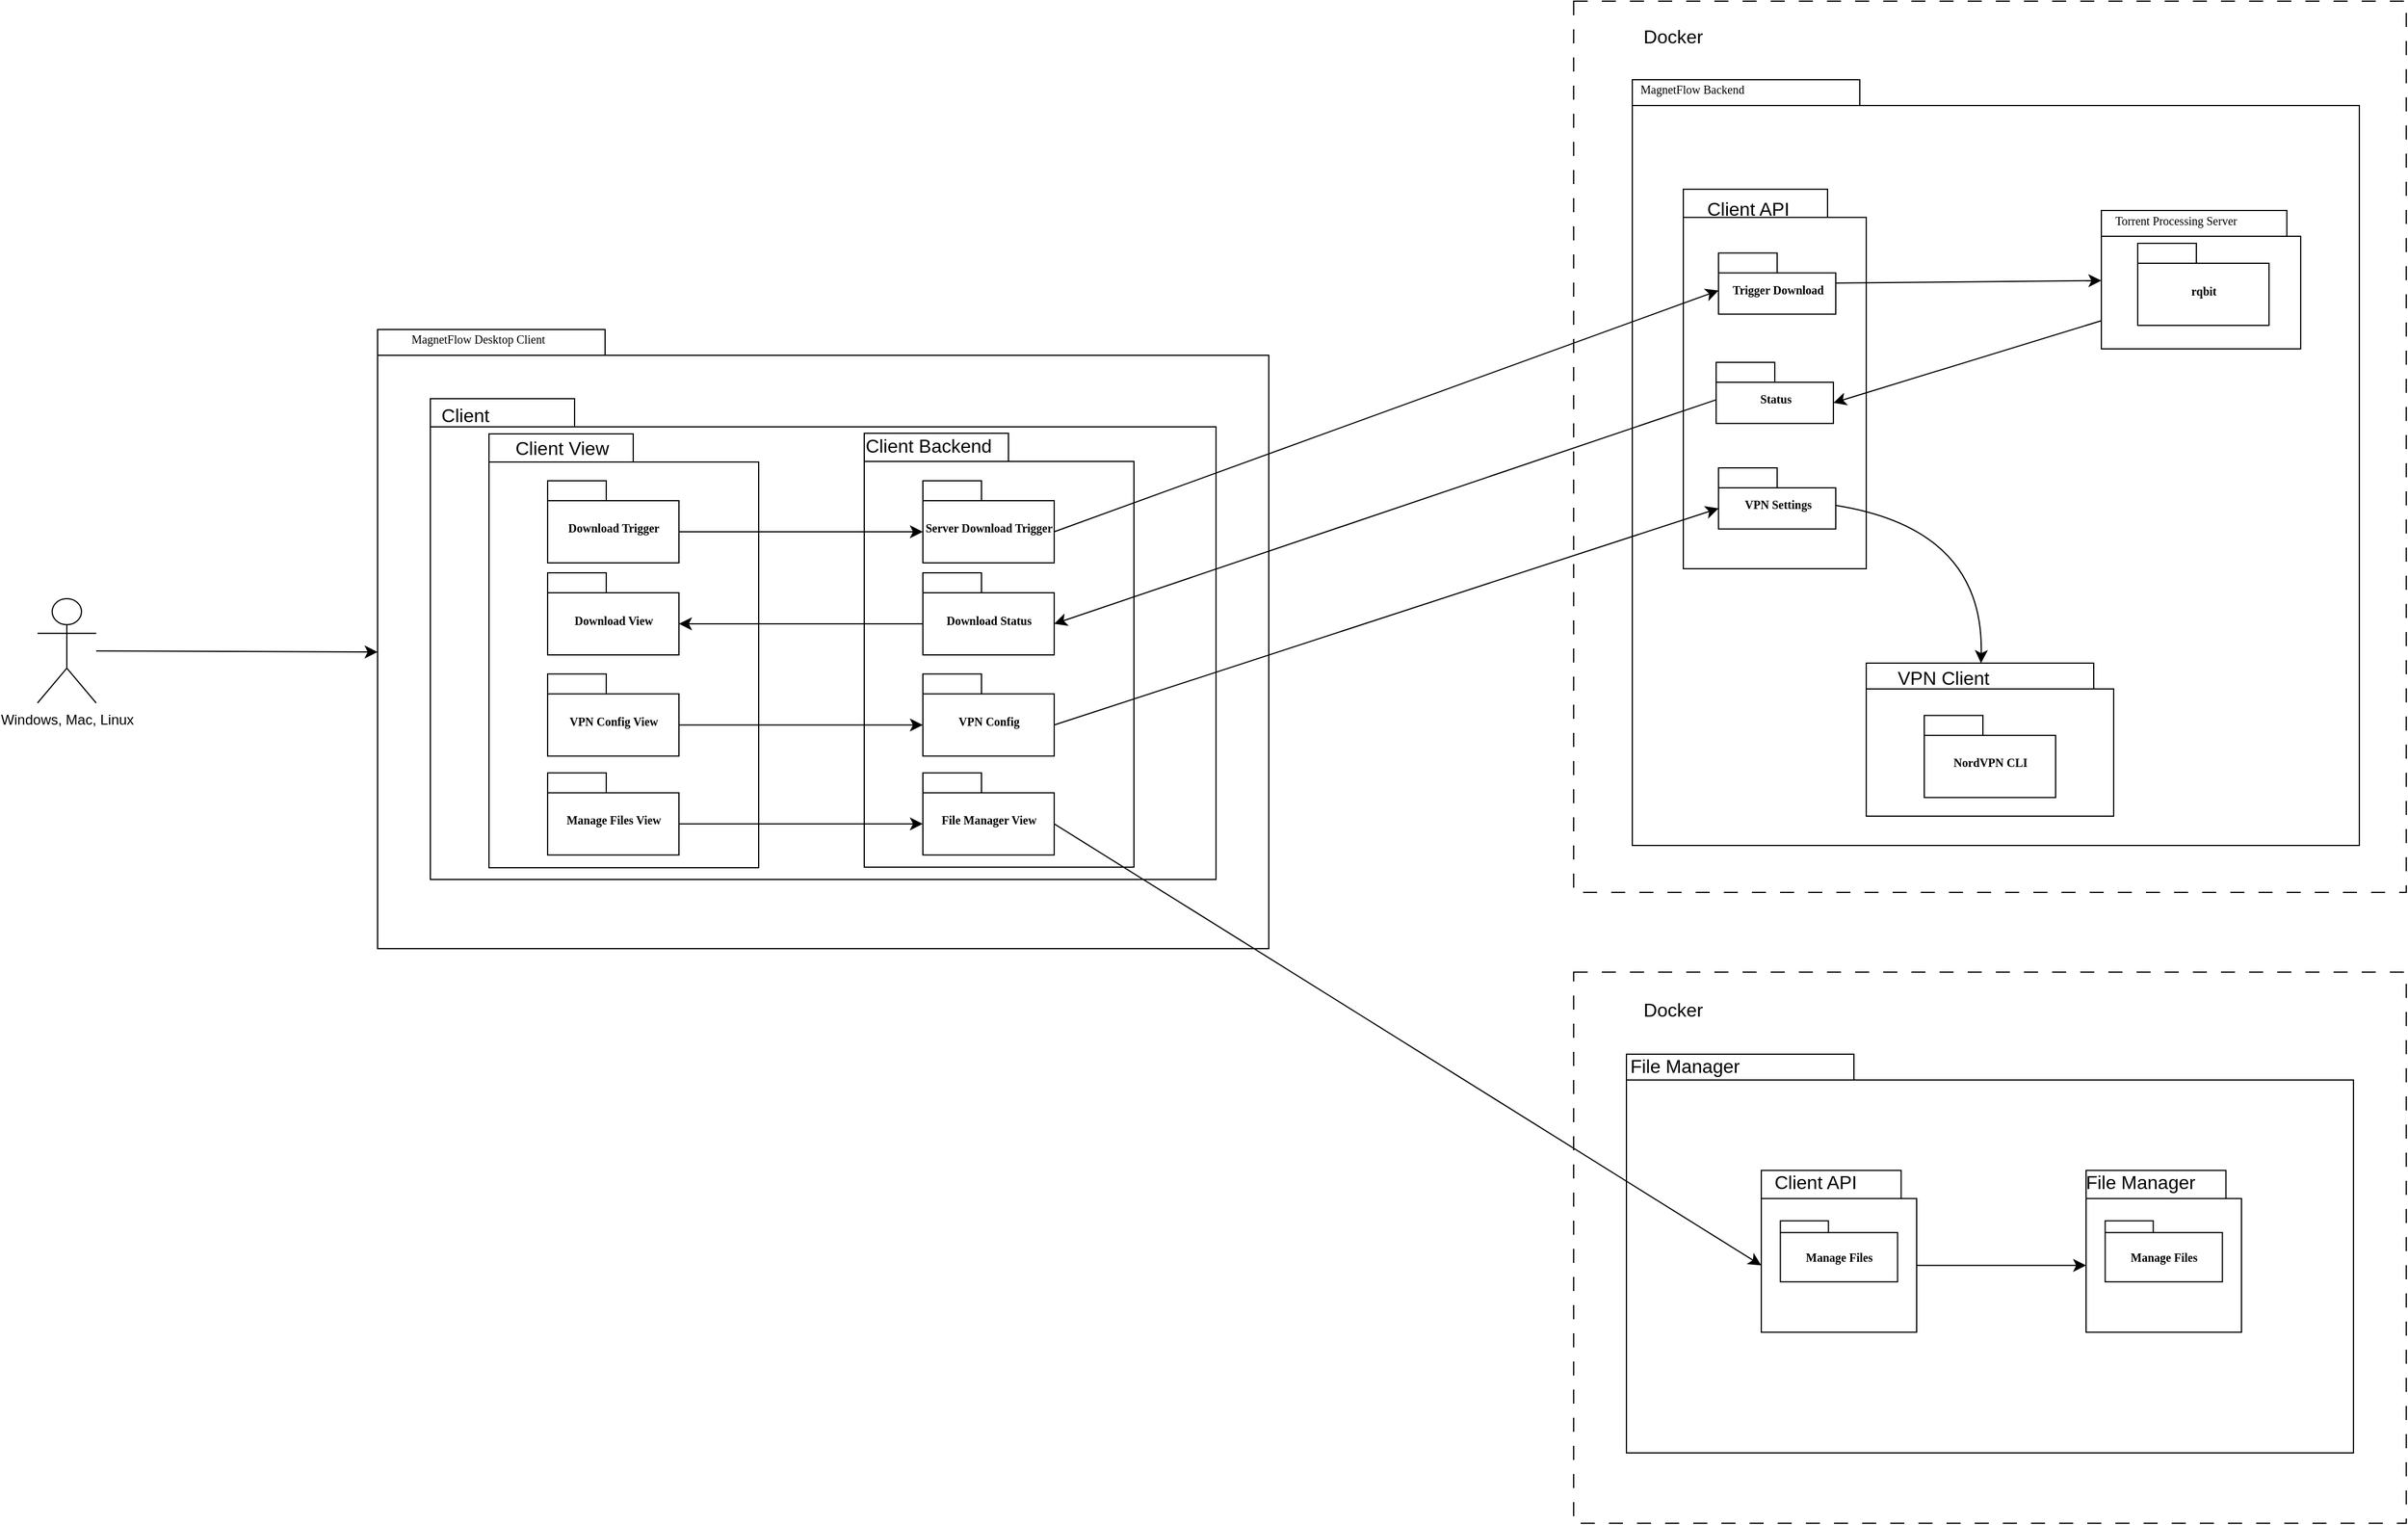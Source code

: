 <mxfile version="24.8.1">
  <diagram name="Page-1" id="b5b7bab2-c9e2-2cf4-8b2a-24fd1a2a6d21">
    <mxGraphModel dx="2571" dy="1489" grid="1" gridSize="10" guides="1" tooltips="1" connect="1" arrows="1" fold="1" page="1" pageScale="1" pageWidth="827" pageHeight="1169" background="none" math="0" shadow="0">
      <root>
        <mxCell id="0" />
        <mxCell id="1" parent="0" />
        <mxCell id="LKrqUksjtfpbfaQi8cBN-6" value="" style="rounded=0;whiteSpace=wrap;html=1;dashed=1;dashPattern=12 12;" vertex="1" parent="1">
          <mxGeometry x="1550" y="12" width="710" height="760" as="geometry" />
        </mxCell>
        <mxCell id="LKrqUksjtfpbfaQi8cBN-34" value="" style="shape=folder;fontStyle=1;spacingTop=10;tabWidth=194;tabHeight=22;tabPosition=left;html=1;rounded=0;shadow=0;comic=0;labelBackgroundColor=none;strokeWidth=1;fillColor=none;fontFamily=Verdana;fontSize=10;align=center;" vertex="1" parent="1">
          <mxGeometry x="1600" y="79" width="620" height="653" as="geometry" />
        </mxCell>
        <mxCell id="6e0c8c40b5770093-72" value="" style="shape=folder;fontStyle=1;spacingTop=10;tabWidth=194;tabHeight=22;tabPosition=left;html=1;rounded=0;shadow=0;comic=0;labelBackgroundColor=none;strokeWidth=1;fillColor=none;fontFamily=Verdana;fontSize=10;align=center;" parent="1" vertex="1">
          <mxGeometry x="530" y="292" width="760" height="528" as="geometry" />
        </mxCell>
        <mxCell id="LKrqUksjtfpbfaQi8cBN-36" value="" style="shape=folder;fontStyle=1;spacingTop=10;tabWidth=123;tabHeight=24;tabPosition=left;html=1;rounded=0;shadow=0;comic=0;labelBackgroundColor=none;strokeColor=#000000;strokeWidth=1;fillColor=#ffffff;fontFamily=Verdana;fontSize=10;fontColor=#000000;align=center;" vertex="1" parent="1">
          <mxGeometry x="575" y="351" width="670" height="410" as="geometry" />
        </mxCell>
        <mxCell id="6e0c8c40b5770093-33" value="" style="shape=folder;fontStyle=1;spacingTop=10;tabWidth=123;tabHeight=24;tabPosition=left;html=1;rounded=0;shadow=0;comic=0;labelBackgroundColor=none;strokeColor=#000000;strokeWidth=1;fillColor=#ffffff;fontFamily=Verdana;fontSize=10;fontColor=#000000;align=center;" parent="1" vertex="1">
          <mxGeometry x="625" y="381" width="230" height="370" as="geometry" />
        </mxCell>
        <mxCell id="6e0c8c40b5770093-42" value="Download Trigger" style="shape=folder;fontStyle=1;spacingTop=10;tabWidth=50;tabHeight=17;tabPosition=left;html=1;rounded=0;shadow=0;comic=0;labelBackgroundColor=none;strokeColor=#000000;strokeWidth=1;fillColor=#ffffff;fontFamily=Verdana;fontSize=10;fontColor=#000000;align=center;" parent="1" vertex="1">
          <mxGeometry x="675" y="421" width="112" height="70" as="geometry" />
        </mxCell>
        <mxCell id="6e0c8c40b5770093-73" value="MagnetFlow Desktop Client" style="text;html=1;align=left;verticalAlign=top;spacingTop=-4;fontSize=10;fontFamily=Verdana" parent="1" vertex="1">
          <mxGeometry x="556.5" y="292" width="130" height="20" as="geometry" />
        </mxCell>
        <mxCell id="LKrqUksjtfpbfaQi8cBN-2" value="Torrent Processing Server" style="text;html=1;align=left;verticalAlign=top;spacingTop=-4;fontSize=10;fontFamily=Verdana" vertex="1" parent="1">
          <mxGeometry x="2010" y="190.5" width="130" height="20" as="geometry" />
        </mxCell>
        <mxCell id="LKrqUksjtfpbfaQi8cBN-4" value="" style="shape=folder;fontStyle=1;spacingTop=10;tabWidth=194;tabHeight=22;tabPosition=left;html=1;rounded=0;shadow=0;comic=0;labelBackgroundColor=none;strokeWidth=1;fillColor=none;fontFamily=Verdana;fontSize=10;align=center;" vertex="1" parent="1">
          <mxGeometry x="2000" y="190.5" width="170" height="118" as="geometry" />
        </mxCell>
        <mxCell id="LKrqUksjtfpbfaQi8cBN-7" value="&lt;div&gt;Docker&lt;/div&gt;" style="text;html=1;align=center;verticalAlign=middle;whiteSpace=wrap;rounded=0;fontSize=16;" vertex="1" parent="1">
          <mxGeometry x="1604.5" y="26.75" width="60" height="30" as="geometry" />
        </mxCell>
        <mxCell id="LKrqUksjtfpbfaQi8cBN-9" value="" style="shape=folder;fontStyle=1;spacingTop=10;tabWidth=194;tabHeight=22;tabPosition=left;html=1;rounded=0;shadow=0;comic=0;labelBackgroundColor=none;strokeWidth=1;fillColor=none;fontFamily=Verdana;fontSize=10;align=center;" vertex="1" parent="1">
          <mxGeometry x="1799.5" y="576.5" width="211" height="130.5" as="geometry" />
        </mxCell>
        <mxCell id="LKrqUksjtfpbfaQi8cBN-15" value="NordVPN CLI" style="shape=folder;fontStyle=1;spacingTop=10;tabWidth=50;tabHeight=17;tabPosition=left;html=1;rounded=0;shadow=0;comic=0;labelBackgroundColor=none;strokeWidth=1;fontFamily=Verdana;fontSize=10;align=center;" vertex="1" parent="1">
          <mxGeometry x="1849" y="621.07" width="112" height="70" as="geometry" />
        </mxCell>
        <mxCell id="LKrqUksjtfpbfaQi8cBN-17" value="VPN Client" style="text;html=1;align=center;verticalAlign=middle;whiteSpace=wrap;rounded=0;fontSize=16;" vertex="1" parent="1">
          <mxGeometry x="1799.5" y="576.5" width="130.5" height="25.25" as="geometry" />
        </mxCell>
        <mxCell id="LKrqUksjtfpbfaQi8cBN-19" value="" style="group" vertex="1" connectable="0" parent="1">
          <mxGeometry x="1643.5" y="139" width="156" height="357" as="geometry" />
        </mxCell>
        <mxCell id="LKrqUksjtfpbfaQi8cBN-20" value="" style="group" vertex="1" connectable="0" parent="LKrqUksjtfpbfaQi8cBN-19">
          <mxGeometry width="156" height="357" as="geometry" />
        </mxCell>
        <mxCell id="LKrqUksjtfpbfaQi8cBN-21" value="" style="shape=folder;fontStyle=1;spacingTop=10;tabWidth=123;tabHeight=24;tabPosition=left;html=1;rounded=0;shadow=0;comic=0;labelBackgroundColor=none;strokeWidth=1;fontFamily=Verdana;fontSize=10;align=center;" vertex="1" parent="LKrqUksjtfpbfaQi8cBN-20">
          <mxGeometry y="33.313" width="156" height="323.687" as="geometry" />
        </mxCell>
        <mxCell id="LKrqUksjtfpbfaQi8cBN-23" value="Trigger Download" style="shape=folder;fontStyle=1;spacingTop=10;tabWidth=50;tabHeight=17;tabPosition=left;html=1;rounded=0;shadow=0;comic=0;labelBackgroundColor=none;strokeWidth=1;fontFamily=Verdana;fontSize=10;align=center;" vertex="1" parent="LKrqUksjtfpbfaQi8cBN-20">
          <mxGeometry x="30.02" y="87.79" width="99.98" height="52.068" as="geometry" />
        </mxCell>
        <mxCell id="LKrqUksjtfpbfaQi8cBN-24" value="Status" style="shape=folder;fontStyle=1;spacingTop=10;tabWidth=50;tabHeight=17;tabPosition=left;html=1;rounded=0;shadow=0;comic=0;labelBackgroundColor=none;strokeWidth=1;fontFamily=Verdana;fontSize=10;align=center;" vertex="1" parent="LKrqUksjtfpbfaQi8cBN-20">
          <mxGeometry x="28.01" y="181.002" width="99.98" height="52.068" as="geometry" />
        </mxCell>
        <mxCell id="LKrqUksjtfpbfaQi8cBN-25" value="VPN Settings" style="shape=folder;fontStyle=1;spacingTop=10;tabWidth=50;tabHeight=17;tabPosition=left;html=1;rounded=0;shadow=0;comic=0;labelBackgroundColor=none;strokeWidth=1;fontFamily=Verdana;fontSize=10;align=center;" vertex="1" parent="LKrqUksjtfpbfaQi8cBN-20">
          <mxGeometry x="30.02" y="271.002" width="99.98" height="52.068" as="geometry" />
        </mxCell>
        <mxCell id="LKrqUksjtfpbfaQi8cBN-27" value="Client API" style="text;html=1;align=center;verticalAlign=middle;whiteSpace=wrap;rounded=0;fontSize=16;" vertex="1" parent="LKrqUksjtfpbfaQi8cBN-20">
          <mxGeometry x="-20" y="33.313" width="150" height="33.313" as="geometry" />
        </mxCell>
        <mxCell id="LKrqUksjtfpbfaQi8cBN-29" value="" style="edgeStyle=none;curved=1;rounded=0;orthogonalLoop=1;jettySize=auto;html=1;fontSize=12;startSize=8;endSize=8;" edge="1" parent="1" source="LKrqUksjtfpbfaQi8cBN-23" target="LKrqUksjtfpbfaQi8cBN-4">
          <mxGeometry relative="1" as="geometry" />
        </mxCell>
        <mxCell id="LKrqUksjtfpbfaQi8cBN-31" style="edgeStyle=none;curved=1;rounded=0;orthogonalLoop=1;jettySize=auto;html=1;exitX=0;exitY=0;exitDx=99.98;exitDy=31.945;exitPerimeter=0;fontSize=12;startSize=8;endSize=8;entryX=0.75;entryY=0;entryDx=0;entryDy=0;" edge="1" parent="1" source="LKrqUksjtfpbfaQi8cBN-25" target="LKrqUksjtfpbfaQi8cBN-17">
          <mxGeometry relative="1" as="geometry">
            <Array as="points">
              <mxPoint x="1900" y="462" />
            </Array>
          </mxGeometry>
        </mxCell>
        <mxCell id="LKrqUksjtfpbfaQi8cBN-32" value="rqbit" style="shape=folder;fontStyle=1;spacingTop=10;tabWidth=50;tabHeight=17;tabPosition=left;html=1;rounded=0;shadow=0;comic=0;labelBackgroundColor=none;strokeWidth=1;fontFamily=Verdana;fontSize=10;align=center;" vertex="1" parent="1">
          <mxGeometry x="2031" y="218.5" width="112" height="70" as="geometry" />
        </mxCell>
        <mxCell id="LKrqUksjtfpbfaQi8cBN-35" value="Client View" style="text;html=1;align=center;verticalAlign=middle;whiteSpace=wrap;rounded=0;fontSize=16;" vertex="1" parent="1">
          <mxGeometry x="628.5" y="380.5" width="116.5" height="25.25" as="geometry" />
        </mxCell>
        <mxCell id="LKrqUksjtfpbfaQi8cBN-37" value="Client" style="text;html=1;align=center;verticalAlign=middle;whiteSpace=wrap;rounded=0;fontSize=16;" vertex="1" parent="1">
          <mxGeometry x="575" y="351" width="60" height="28" as="geometry" />
        </mxCell>
        <mxCell id="LKrqUksjtfpbfaQi8cBN-38" value="Download View" style="shape=folder;fontStyle=1;spacingTop=10;tabWidth=50;tabHeight=17;tabPosition=left;html=1;rounded=0;shadow=0;comic=0;labelBackgroundColor=none;strokeColor=#000000;strokeWidth=1;fillColor=#ffffff;fontFamily=Verdana;fontSize=10;fontColor=#000000;align=center;" vertex="1" parent="1">
          <mxGeometry x="675" y="499.5" width="112" height="70" as="geometry" />
        </mxCell>
        <mxCell id="LKrqUksjtfpbfaQi8cBN-39" value="VPN Config View" style="shape=folder;fontStyle=1;spacingTop=10;tabWidth=50;tabHeight=17;tabPosition=left;html=1;rounded=0;shadow=0;comic=0;labelBackgroundColor=none;strokeColor=#000000;strokeWidth=1;fillColor=#ffffff;fontFamily=Verdana;fontSize=10;fontColor=#000000;align=center;" vertex="1" parent="1">
          <mxGeometry x="675" y="585.75" width="112" height="70" as="geometry" />
        </mxCell>
        <mxCell id="LKrqUksjtfpbfaQi8cBN-40" value="Manage Files View" style="shape=folder;fontStyle=1;spacingTop=10;tabWidth=50;tabHeight=17;tabPosition=left;html=1;rounded=0;shadow=0;comic=0;labelBackgroundColor=none;strokeColor=#000000;strokeWidth=1;fillColor=#ffffff;fontFamily=Verdana;fontSize=10;fontColor=#000000;align=center;" vertex="1" parent="1">
          <mxGeometry x="675" y="670.07" width="112" height="70" as="geometry" />
        </mxCell>
        <mxCell id="LKrqUksjtfpbfaQi8cBN-41" value="" style="shape=folder;fontStyle=1;spacingTop=10;tabWidth=123;tabHeight=24;tabPosition=left;html=1;rounded=0;shadow=0;comic=0;labelBackgroundColor=none;strokeColor=#000000;strokeWidth=1;fillColor=#ffffff;fontFamily=Verdana;fontSize=10;fontColor=#000000;align=center;" vertex="1" parent="1">
          <mxGeometry x="945" y="380.5" width="230" height="370" as="geometry" />
        </mxCell>
        <mxCell id="LKrqUksjtfpbfaQi8cBN-42" value="Client Backend" style="text;html=1;align=center;verticalAlign=middle;whiteSpace=wrap;rounded=0;fontSize=16;" vertex="1" parent="1">
          <mxGeometry x="945" y="375.75" width="110" height="30" as="geometry" />
        </mxCell>
        <mxCell id="LKrqUksjtfpbfaQi8cBN-43" value="MagnetFlow Backend" style="text;html=1;align=left;verticalAlign=top;spacingTop=-4;fontSize=10;fontFamily=Verdana" vertex="1" parent="1">
          <mxGeometry x="1604.5" y="79" width="130" height="20" as="geometry" />
        </mxCell>
        <mxCell id="LKrqUksjtfpbfaQi8cBN-44" value="Server Download Trigger" style="shape=folder;fontStyle=1;spacingTop=10;tabWidth=50;tabHeight=17;tabPosition=left;html=1;rounded=0;shadow=0;comic=0;labelBackgroundColor=none;strokeColor=#000000;strokeWidth=1;fillColor=#ffffff;fontFamily=Verdana;fontSize=10;fontColor=#000000;align=center;" vertex="1" parent="1">
          <mxGeometry x="995" y="421" width="112" height="70" as="geometry" />
        </mxCell>
        <mxCell id="LKrqUksjtfpbfaQi8cBN-45" style="edgeStyle=none;curved=1;rounded=0;orthogonalLoop=1;jettySize=auto;html=1;exitX=0;exitY=0;exitDx=112;exitDy=43.5;exitPerimeter=0;entryX=0;entryY=0;entryDx=0;entryDy=31.945;entryPerimeter=0;fontSize=12;startSize=8;endSize=8;" edge="1" parent="1" source="LKrqUksjtfpbfaQi8cBN-44" target="LKrqUksjtfpbfaQi8cBN-23">
          <mxGeometry relative="1" as="geometry" />
        </mxCell>
        <mxCell id="LKrqUksjtfpbfaQi8cBN-46" value="Download Status" style="shape=folder;fontStyle=1;spacingTop=10;tabWidth=50;tabHeight=17;tabPosition=left;html=1;rounded=0;shadow=0;comic=0;labelBackgroundColor=none;strokeColor=#000000;strokeWidth=1;fillColor=#ffffff;fontFamily=Verdana;fontSize=10;fontColor=#000000;align=center;" vertex="1" parent="1">
          <mxGeometry x="995" y="499.5" width="112" height="70" as="geometry" />
        </mxCell>
        <mxCell id="LKrqUksjtfpbfaQi8cBN-47" style="edgeStyle=none;curved=1;rounded=0;orthogonalLoop=1;jettySize=auto;html=1;exitX=0;exitY=0;exitDx=0;exitDy=31.945;exitPerimeter=0;entryX=0;entryY=0;entryDx=112;entryDy=43.5;entryPerimeter=0;fontSize=12;startSize=8;endSize=8;" edge="1" parent="1" source="LKrqUksjtfpbfaQi8cBN-24" target="LKrqUksjtfpbfaQi8cBN-46">
          <mxGeometry relative="1" as="geometry" />
        </mxCell>
        <mxCell id="LKrqUksjtfpbfaQi8cBN-49" value="File Manager View" style="shape=folder;fontStyle=1;spacingTop=10;tabWidth=50;tabHeight=17;tabPosition=left;html=1;rounded=0;shadow=0;comic=0;labelBackgroundColor=none;strokeColor=#000000;strokeWidth=1;fillColor=#ffffff;fontFamily=Verdana;fontSize=10;fontColor=#000000;align=center;" vertex="1" parent="1">
          <mxGeometry x="995" y="670.07" width="112" height="70" as="geometry" />
        </mxCell>
        <mxCell id="LKrqUksjtfpbfaQi8cBN-50" style="edgeStyle=none;curved=1;rounded=0;orthogonalLoop=1;jettySize=auto;html=1;exitX=0;exitY=0;exitDx=112;exitDy=43.5;exitPerimeter=0;entryX=0;entryY=0;entryDx=0;entryDy=43.5;entryPerimeter=0;fontSize=12;startSize=8;endSize=8;" edge="1" parent="1" source="LKrqUksjtfpbfaQi8cBN-40" target="LKrqUksjtfpbfaQi8cBN-49">
          <mxGeometry relative="1" as="geometry" />
        </mxCell>
        <mxCell id="LKrqUksjtfpbfaQi8cBN-60" value="" style="rounded=0;whiteSpace=wrap;html=1;dashed=1;dashPattern=12 12;" vertex="1" parent="1">
          <mxGeometry x="1550" y="840" width="710" height="470" as="geometry" />
        </mxCell>
        <mxCell id="LKrqUksjtfpbfaQi8cBN-61" value="&lt;div&gt;Docker&lt;/div&gt;" style="text;html=1;align=center;verticalAlign=middle;whiteSpace=wrap;rounded=0;fontSize=16;" vertex="1" parent="1">
          <mxGeometry x="1604.5" y="856.5" width="60" height="30" as="geometry" />
        </mxCell>
        <mxCell id="LKrqUksjtfpbfaQi8cBN-62" value="" style="shape=folder;fontStyle=1;spacingTop=10;tabWidth=194;tabHeight=22;tabPosition=left;html=1;rounded=0;shadow=0;comic=0;labelBackgroundColor=none;strokeWidth=1;fillColor=none;fontFamily=Verdana;fontSize=10;align=center;" vertex="1" parent="1">
          <mxGeometry x="1595" y="910" width="620" height="340" as="geometry" />
        </mxCell>
        <mxCell id="LKrqUksjtfpbfaQi8cBN-63" value="File Manager" style="text;html=1;align=center;verticalAlign=middle;whiteSpace=wrap;rounded=0;fontSize=16;" vertex="1" parent="1">
          <mxGeometry x="1570" y="910" width="150" height="20" as="geometry" />
        </mxCell>
        <mxCell id="LKrqUksjtfpbfaQi8cBN-64" value="VPN Config" style="shape=folder;fontStyle=1;spacingTop=10;tabWidth=50;tabHeight=17;tabPosition=left;html=1;rounded=0;shadow=0;comic=0;labelBackgroundColor=none;strokeColor=#000000;strokeWidth=1;fillColor=#ffffff;fontFamily=Verdana;fontSize=10;fontColor=#000000;align=center;" vertex="1" parent="1">
          <mxGeometry x="995" y="585.75" width="112" height="70" as="geometry" />
        </mxCell>
        <mxCell id="LKrqUksjtfpbfaQi8cBN-65" style="edgeStyle=none;curved=1;rounded=0;orthogonalLoop=1;jettySize=auto;html=1;exitX=0;exitY=0;exitDx=112;exitDy=43.5;exitPerimeter=0;entryX=0;entryY=0;entryDx=0;entryDy=43.5;entryPerimeter=0;fontSize=12;startSize=8;endSize=8;" edge="1" parent="1" source="LKrqUksjtfpbfaQi8cBN-39" target="LKrqUksjtfpbfaQi8cBN-64">
          <mxGeometry relative="1" as="geometry" />
        </mxCell>
        <mxCell id="LKrqUksjtfpbfaQi8cBN-66" style="edgeStyle=none;curved=1;rounded=0;orthogonalLoop=1;jettySize=auto;html=1;exitX=0;exitY=0;exitDx=0;exitDy=43.5;exitPerimeter=0;entryX=0;entryY=0;entryDx=112;entryDy=43.5;entryPerimeter=0;fontSize=12;startSize=8;endSize=8;" edge="1" parent="1" source="LKrqUksjtfpbfaQi8cBN-46" target="LKrqUksjtfpbfaQi8cBN-38">
          <mxGeometry relative="1" as="geometry" />
        </mxCell>
        <mxCell id="LKrqUksjtfpbfaQi8cBN-67" style="edgeStyle=none;curved=1;rounded=0;orthogonalLoop=1;jettySize=auto;html=1;exitX=0;exitY=0;exitDx=112;exitDy=43.5;exitPerimeter=0;entryX=0;entryY=0;entryDx=0;entryDy=43.5;entryPerimeter=0;fontSize=12;startSize=8;endSize=8;" edge="1" parent="1" source="6e0c8c40b5770093-42" target="LKrqUksjtfpbfaQi8cBN-44">
          <mxGeometry relative="1" as="geometry" />
        </mxCell>
        <mxCell id="LKrqUksjtfpbfaQi8cBN-68" style="edgeStyle=none;curved=1;rounded=0;orthogonalLoop=1;jettySize=auto;html=1;exitX=0;exitY=0;exitDx=0;exitDy=94;exitPerimeter=0;entryX=0;entryY=0;entryDx=99.98;entryDy=34.534;entryPerimeter=0;fontSize=12;startSize=8;endSize=8;" edge="1" parent="1" source="LKrqUksjtfpbfaQi8cBN-4" target="LKrqUksjtfpbfaQi8cBN-24">
          <mxGeometry relative="1" as="geometry" />
        </mxCell>
        <mxCell id="LKrqUksjtfpbfaQi8cBN-69" value="" style="group" vertex="1" connectable="0" parent="1">
          <mxGeometry x="1710" y="990" width="132.5" height="205" as="geometry" />
        </mxCell>
        <mxCell id="LKrqUksjtfpbfaQi8cBN-70" value="" style="group" vertex="1" connectable="0" parent="LKrqUksjtfpbfaQi8cBN-69">
          <mxGeometry width="132.5" height="205" as="geometry" />
        </mxCell>
        <mxCell id="LKrqUksjtfpbfaQi8cBN-71" value="" style="shape=folder;fontStyle=1;spacingTop=10;tabWidth=123;tabHeight=24;tabPosition=left;html=1;rounded=0;shadow=0;comic=0;labelBackgroundColor=none;strokeWidth=1;fontFamily=Verdana;fontSize=10;align=center;" vertex="1" parent="LKrqUksjtfpbfaQi8cBN-70">
          <mxGeometry y="19.127" width="132.5" height="138.04" as="geometry" />
        </mxCell>
        <mxCell id="LKrqUksjtfpbfaQi8cBN-75" value="Client API" style="text;html=1;align=center;verticalAlign=middle;whiteSpace=wrap;rounded=0;fontSize=16;" vertex="1" parent="LKrqUksjtfpbfaQi8cBN-70">
          <mxGeometry x="-16.987" y="19.129" width="127.404" height="19.129" as="geometry" />
        </mxCell>
        <mxCell id="LKrqUksjtfpbfaQi8cBN-76" value="Manage Files" style="shape=folder;fontStyle=1;spacingTop=10;tabWidth=41;tabHeight=10;tabPosition=left;html=1;rounded=0;shadow=0;comic=0;labelBackgroundColor=none;strokeWidth=1;fontFamily=Verdana;fontSize=10;align=center;" vertex="1" parent="LKrqUksjtfpbfaQi8cBN-70">
          <mxGeometry x="16.26" y="62.112" width="99.98" height="52.068" as="geometry" />
        </mxCell>
        <mxCell id="LKrqUksjtfpbfaQi8cBN-77" style="edgeStyle=none;curved=1;rounded=0;orthogonalLoop=1;jettySize=auto;html=1;exitX=0;exitY=0;exitDx=112;exitDy=43.5;exitPerimeter=0;entryX=0;entryY=0;entryDx=0;entryDy=81.02;entryPerimeter=0;fontSize=12;startSize=8;endSize=8;" edge="1" parent="1" source="LKrqUksjtfpbfaQi8cBN-49" target="LKrqUksjtfpbfaQi8cBN-71">
          <mxGeometry relative="1" as="geometry" />
        </mxCell>
        <mxCell id="LKrqUksjtfpbfaQi8cBN-79" value="" style="shape=folder;fontStyle=1;spacingTop=10;tabWidth=123;tabHeight=24;tabPosition=left;html=1;rounded=0;shadow=0;comic=0;labelBackgroundColor=none;strokeWidth=1;fontFamily=Verdana;fontSize=10;align=center;" vertex="1" parent="1">
          <mxGeometry x="1986.99" y="1009.126" width="132.5" height="138.04" as="geometry" />
        </mxCell>
        <mxCell id="LKrqUksjtfpbfaQi8cBN-80" value="File Manager" style="text;html=1;align=center;verticalAlign=middle;whiteSpace=wrap;rounded=0;fontSize=16;" vertex="1" parent="1">
          <mxGeometry x="1970.003" y="1009.129" width="127.404" height="19.129" as="geometry" />
        </mxCell>
        <mxCell id="LKrqUksjtfpbfaQi8cBN-81" value="Manage Files" style="shape=folder;fontStyle=1;spacingTop=10;tabWidth=41;tabHeight=10;tabPosition=left;html=1;rounded=0;shadow=0;comic=0;labelBackgroundColor=none;strokeWidth=1;fontFamily=Verdana;fontSize=10;align=center;" vertex="1" parent="1">
          <mxGeometry x="2003.25" y="1052.112" width="99.98" height="52.068" as="geometry" />
        </mxCell>
        <mxCell id="LKrqUksjtfpbfaQi8cBN-82" style="edgeStyle=none;curved=1;rounded=0;orthogonalLoop=1;jettySize=auto;html=1;exitX=0;exitY=0;exitDx=132.5;exitDy=81.02;exitPerimeter=0;entryX=0;entryY=0;entryDx=0;entryDy=81.02;entryPerimeter=0;fontSize=12;startSize=8;endSize=8;" edge="1" parent="1" source="LKrqUksjtfpbfaQi8cBN-71" target="LKrqUksjtfpbfaQi8cBN-79">
          <mxGeometry relative="1" as="geometry" />
        </mxCell>
        <mxCell id="LKrqUksjtfpbfaQi8cBN-83" style="edgeStyle=none;curved=1;rounded=0;orthogonalLoop=1;jettySize=auto;html=1;exitX=0;exitY=0;exitDx=112;exitDy=43.5;exitPerimeter=0;entryX=0;entryY=0;entryDx=0;entryDy=34.534;entryPerimeter=0;fontSize=12;startSize=8;endSize=8;" edge="1" parent="1" source="LKrqUksjtfpbfaQi8cBN-64" target="LKrqUksjtfpbfaQi8cBN-25">
          <mxGeometry relative="1" as="geometry" />
        </mxCell>
        <mxCell id="LKrqUksjtfpbfaQi8cBN-87" value="" style="edgeStyle=none;curved=1;rounded=0;orthogonalLoop=1;jettySize=auto;html=1;fontSize=12;startSize=8;endSize=8;entryX=0;entryY=0;entryDx=0;entryDy=275;entryPerimeter=0;" edge="1" parent="1" source="LKrqUksjtfpbfaQi8cBN-84" target="6e0c8c40b5770093-72">
          <mxGeometry relative="1" as="geometry">
            <mxPoint x="375" y="565.5" as="targetPoint" />
          </mxGeometry>
        </mxCell>
        <mxCell id="LKrqUksjtfpbfaQi8cBN-84" value="Windows, Mac, Linux" style="shape=umlActor;verticalLabelPosition=bottom;verticalAlign=top;html=1;" vertex="1" parent="1">
          <mxGeometry x="240" y="521.5" width="50" height="89" as="geometry" />
        </mxCell>
      </root>
    </mxGraphModel>
  </diagram>
</mxfile>
